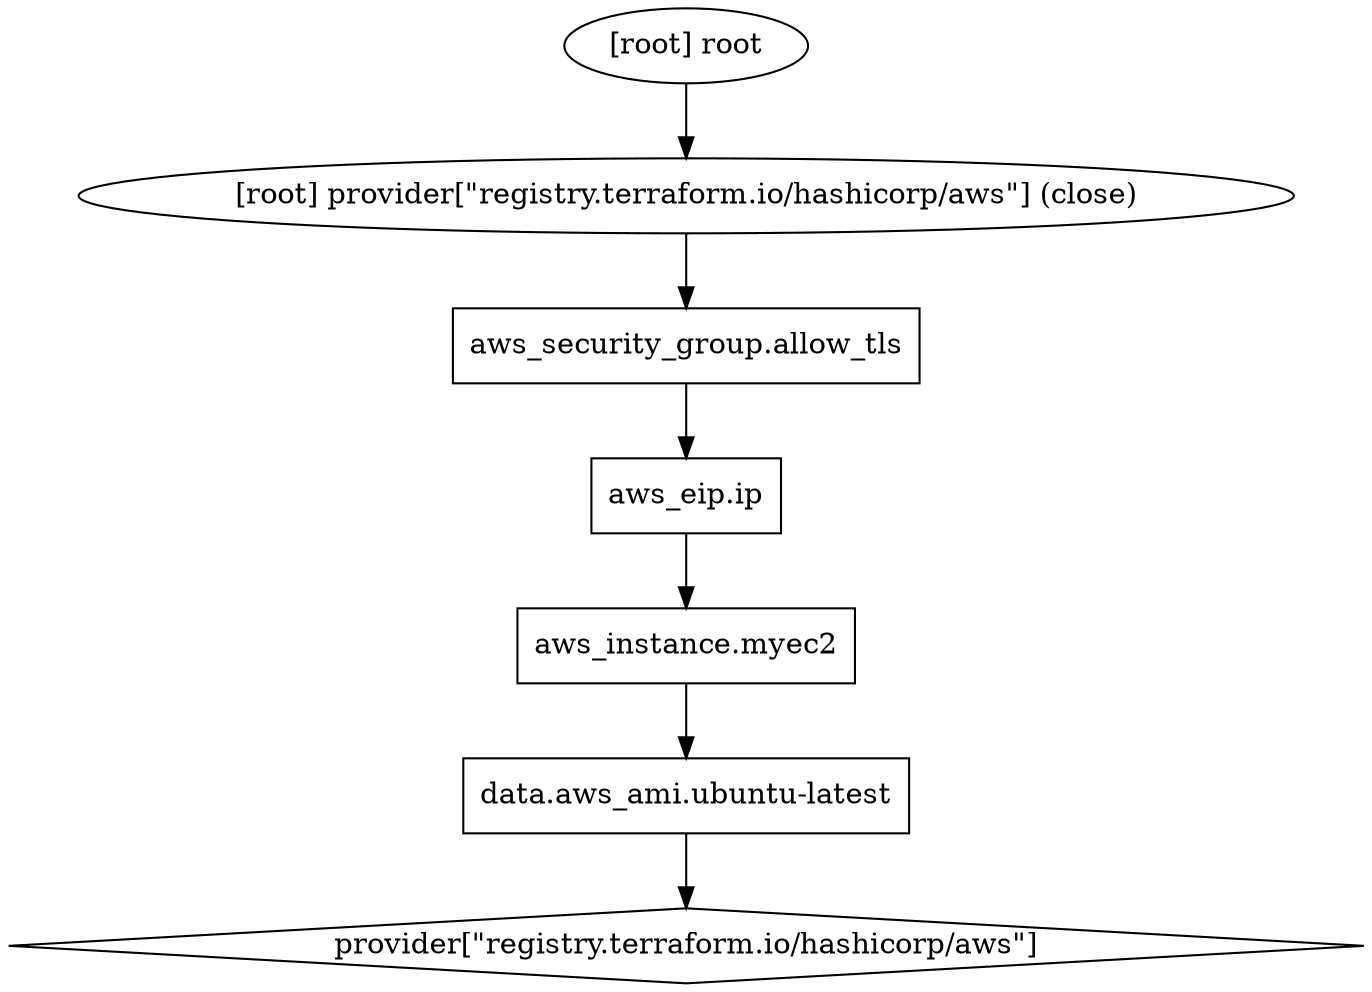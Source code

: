 digraph {
	compound = "true"
	newrank = "true"
	subgraph "root" {
		"[root] aws_eip.ip (expand)" [label = "aws_eip.ip", shape = "box"]
		"[root] aws_instance.myec2 (expand)" [label = "aws_instance.myec2", shape = "box"]
		"[root] aws_security_group.allow_tls (expand)" [label = "aws_security_group.allow_tls", shape = "box"]
		"[root] data.aws_ami.ubuntu-latest (expand)" [label = "data.aws_ami.ubuntu-latest", shape = "box"]
		"[root] provider[\"registry.terraform.io/hashicorp/aws\"]" [label = "provider[\"registry.terraform.io/hashicorp/aws\"]", shape = "diamond"]
		"[root] aws_eip.ip (expand)" -> "[root] aws_instance.myec2 (expand)"
		"[root] aws_instance.myec2 (expand)" -> "[root] data.aws_ami.ubuntu-latest (expand)"
		"[root] aws_security_group.allow_tls (expand)" -> "[root] aws_eip.ip (expand)"
		"[root] data.aws_ami.ubuntu-latest (expand)" -> "[root] provider[\"registry.terraform.io/hashicorp/aws\"]"
		"[root] provider[\"registry.terraform.io/hashicorp/aws\"] (close)" -> "[root] aws_security_group.allow_tls (expand)"
		"[root] root" -> "[root] provider[\"registry.terraform.io/hashicorp/aws\"] (close)"
	}
}

